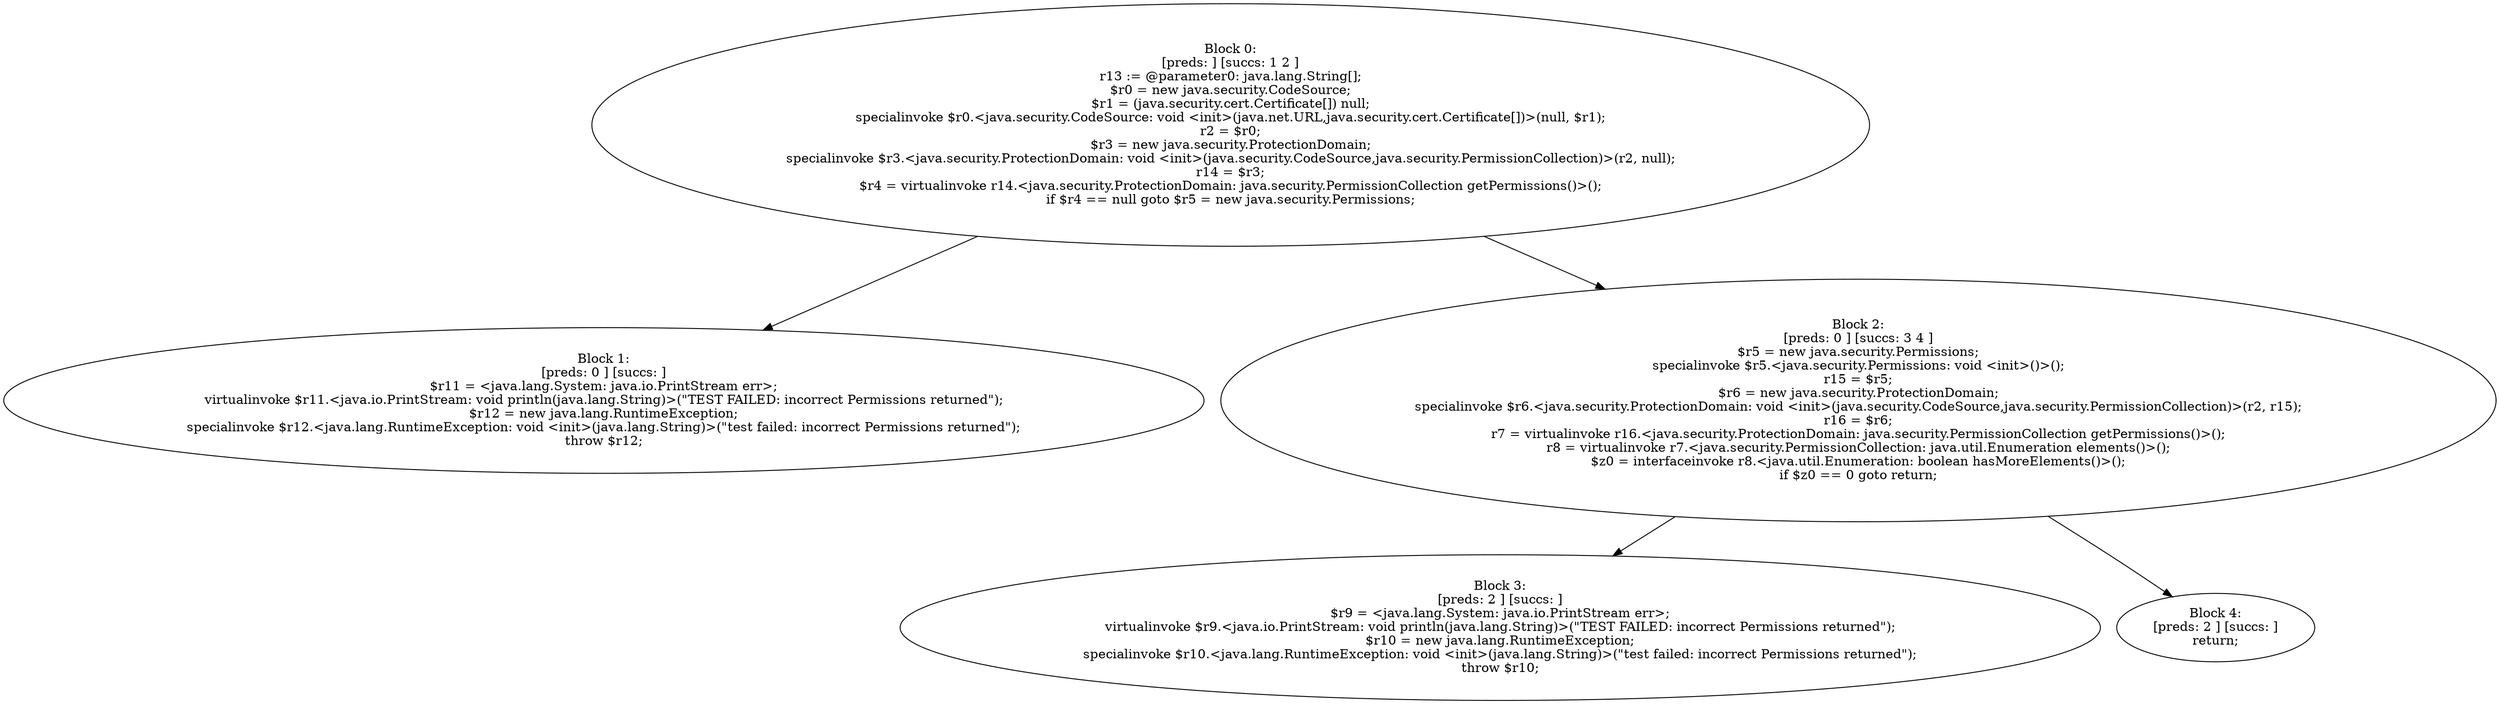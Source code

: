 digraph "unitGraph" {
    "Block 0:
[preds: ] [succs: 1 2 ]
r13 := @parameter0: java.lang.String[];
$r0 = new java.security.CodeSource;
$r1 = (java.security.cert.Certificate[]) null;
specialinvoke $r0.<java.security.CodeSource: void <init>(java.net.URL,java.security.cert.Certificate[])>(null, $r1);
r2 = $r0;
$r3 = new java.security.ProtectionDomain;
specialinvoke $r3.<java.security.ProtectionDomain: void <init>(java.security.CodeSource,java.security.PermissionCollection)>(r2, null);
r14 = $r3;
$r4 = virtualinvoke r14.<java.security.ProtectionDomain: java.security.PermissionCollection getPermissions()>();
if $r4 == null goto $r5 = new java.security.Permissions;
"
    "Block 1:
[preds: 0 ] [succs: ]
$r11 = <java.lang.System: java.io.PrintStream err>;
virtualinvoke $r11.<java.io.PrintStream: void println(java.lang.String)>(\"TEST FAILED: incorrect Permissions returned\");
$r12 = new java.lang.RuntimeException;
specialinvoke $r12.<java.lang.RuntimeException: void <init>(java.lang.String)>(\"test failed: incorrect Permissions returned\");
throw $r12;
"
    "Block 2:
[preds: 0 ] [succs: 3 4 ]
$r5 = new java.security.Permissions;
specialinvoke $r5.<java.security.Permissions: void <init>()>();
r15 = $r5;
$r6 = new java.security.ProtectionDomain;
specialinvoke $r6.<java.security.ProtectionDomain: void <init>(java.security.CodeSource,java.security.PermissionCollection)>(r2, r15);
r16 = $r6;
r7 = virtualinvoke r16.<java.security.ProtectionDomain: java.security.PermissionCollection getPermissions()>();
r8 = virtualinvoke r7.<java.security.PermissionCollection: java.util.Enumeration elements()>();
$z0 = interfaceinvoke r8.<java.util.Enumeration: boolean hasMoreElements()>();
if $z0 == 0 goto return;
"
    "Block 3:
[preds: 2 ] [succs: ]
$r9 = <java.lang.System: java.io.PrintStream err>;
virtualinvoke $r9.<java.io.PrintStream: void println(java.lang.String)>(\"TEST FAILED: incorrect Permissions returned\");
$r10 = new java.lang.RuntimeException;
specialinvoke $r10.<java.lang.RuntimeException: void <init>(java.lang.String)>(\"test failed: incorrect Permissions returned\");
throw $r10;
"
    "Block 4:
[preds: 2 ] [succs: ]
return;
"
    "Block 0:
[preds: ] [succs: 1 2 ]
r13 := @parameter0: java.lang.String[];
$r0 = new java.security.CodeSource;
$r1 = (java.security.cert.Certificate[]) null;
specialinvoke $r0.<java.security.CodeSource: void <init>(java.net.URL,java.security.cert.Certificate[])>(null, $r1);
r2 = $r0;
$r3 = new java.security.ProtectionDomain;
specialinvoke $r3.<java.security.ProtectionDomain: void <init>(java.security.CodeSource,java.security.PermissionCollection)>(r2, null);
r14 = $r3;
$r4 = virtualinvoke r14.<java.security.ProtectionDomain: java.security.PermissionCollection getPermissions()>();
if $r4 == null goto $r5 = new java.security.Permissions;
"->"Block 1:
[preds: 0 ] [succs: ]
$r11 = <java.lang.System: java.io.PrintStream err>;
virtualinvoke $r11.<java.io.PrintStream: void println(java.lang.String)>(\"TEST FAILED: incorrect Permissions returned\");
$r12 = new java.lang.RuntimeException;
specialinvoke $r12.<java.lang.RuntimeException: void <init>(java.lang.String)>(\"test failed: incorrect Permissions returned\");
throw $r12;
";
    "Block 0:
[preds: ] [succs: 1 2 ]
r13 := @parameter0: java.lang.String[];
$r0 = new java.security.CodeSource;
$r1 = (java.security.cert.Certificate[]) null;
specialinvoke $r0.<java.security.CodeSource: void <init>(java.net.URL,java.security.cert.Certificate[])>(null, $r1);
r2 = $r0;
$r3 = new java.security.ProtectionDomain;
specialinvoke $r3.<java.security.ProtectionDomain: void <init>(java.security.CodeSource,java.security.PermissionCollection)>(r2, null);
r14 = $r3;
$r4 = virtualinvoke r14.<java.security.ProtectionDomain: java.security.PermissionCollection getPermissions()>();
if $r4 == null goto $r5 = new java.security.Permissions;
"->"Block 2:
[preds: 0 ] [succs: 3 4 ]
$r5 = new java.security.Permissions;
specialinvoke $r5.<java.security.Permissions: void <init>()>();
r15 = $r5;
$r6 = new java.security.ProtectionDomain;
specialinvoke $r6.<java.security.ProtectionDomain: void <init>(java.security.CodeSource,java.security.PermissionCollection)>(r2, r15);
r16 = $r6;
r7 = virtualinvoke r16.<java.security.ProtectionDomain: java.security.PermissionCollection getPermissions()>();
r8 = virtualinvoke r7.<java.security.PermissionCollection: java.util.Enumeration elements()>();
$z0 = interfaceinvoke r8.<java.util.Enumeration: boolean hasMoreElements()>();
if $z0 == 0 goto return;
";
    "Block 2:
[preds: 0 ] [succs: 3 4 ]
$r5 = new java.security.Permissions;
specialinvoke $r5.<java.security.Permissions: void <init>()>();
r15 = $r5;
$r6 = new java.security.ProtectionDomain;
specialinvoke $r6.<java.security.ProtectionDomain: void <init>(java.security.CodeSource,java.security.PermissionCollection)>(r2, r15);
r16 = $r6;
r7 = virtualinvoke r16.<java.security.ProtectionDomain: java.security.PermissionCollection getPermissions()>();
r8 = virtualinvoke r7.<java.security.PermissionCollection: java.util.Enumeration elements()>();
$z0 = interfaceinvoke r8.<java.util.Enumeration: boolean hasMoreElements()>();
if $z0 == 0 goto return;
"->"Block 3:
[preds: 2 ] [succs: ]
$r9 = <java.lang.System: java.io.PrintStream err>;
virtualinvoke $r9.<java.io.PrintStream: void println(java.lang.String)>(\"TEST FAILED: incorrect Permissions returned\");
$r10 = new java.lang.RuntimeException;
specialinvoke $r10.<java.lang.RuntimeException: void <init>(java.lang.String)>(\"test failed: incorrect Permissions returned\");
throw $r10;
";
    "Block 2:
[preds: 0 ] [succs: 3 4 ]
$r5 = new java.security.Permissions;
specialinvoke $r5.<java.security.Permissions: void <init>()>();
r15 = $r5;
$r6 = new java.security.ProtectionDomain;
specialinvoke $r6.<java.security.ProtectionDomain: void <init>(java.security.CodeSource,java.security.PermissionCollection)>(r2, r15);
r16 = $r6;
r7 = virtualinvoke r16.<java.security.ProtectionDomain: java.security.PermissionCollection getPermissions()>();
r8 = virtualinvoke r7.<java.security.PermissionCollection: java.util.Enumeration elements()>();
$z0 = interfaceinvoke r8.<java.util.Enumeration: boolean hasMoreElements()>();
if $z0 == 0 goto return;
"->"Block 4:
[preds: 2 ] [succs: ]
return;
";
}
